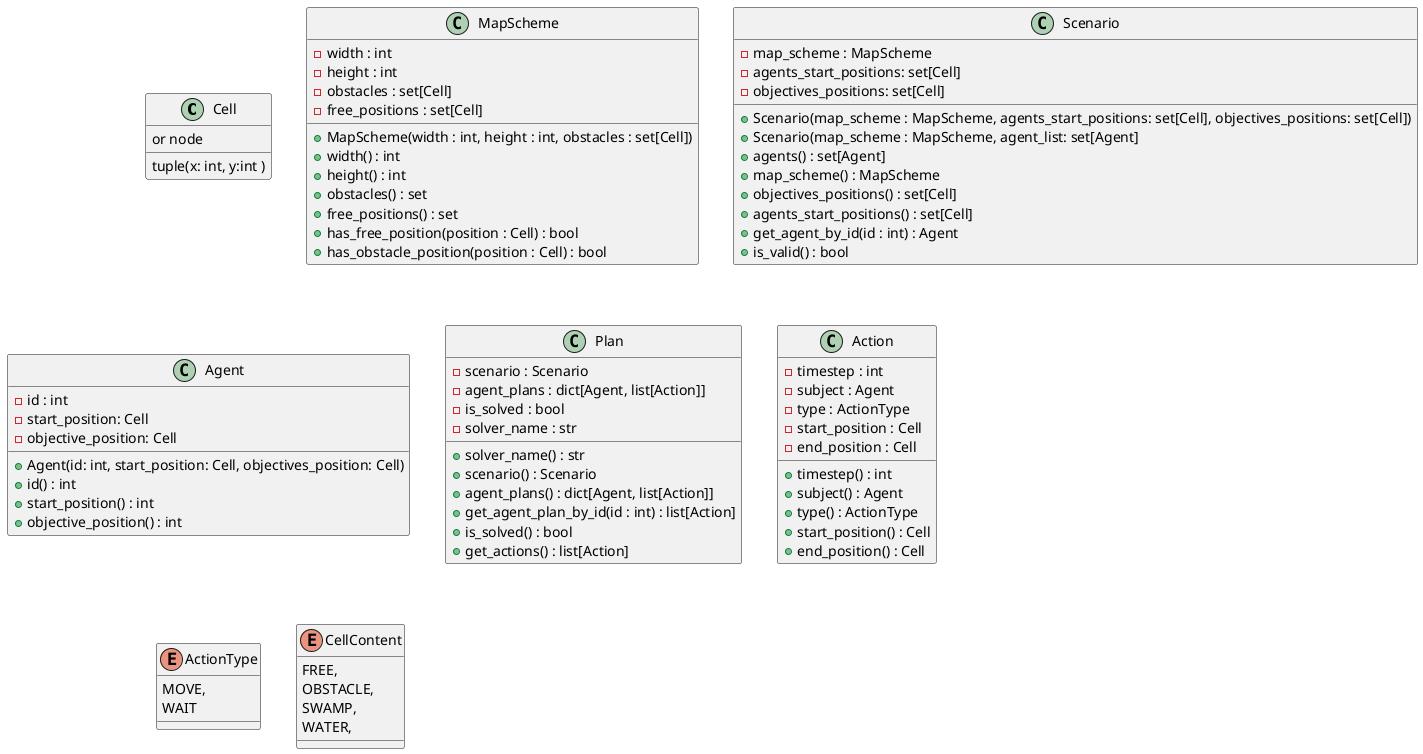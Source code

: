 @startuml

class Cell {
    tuple(x: int, y:int )
    or node
}

class MapScheme {
    - width : int
    - height : int
    - obstacles : set[Cell]
    - free_positions : set[Cell]
    'other sets for water, swamps and other types of content

    + MapScheme(width : int, height : int, obstacles : set[Cell])
    + width() : int
    + height() : int
    + obstacles() : set
    + free_positions() : set
    + has_free_position(position : Cell) : bool
    + has_obstacle_position(position : Cell) : bool
}

class Scenario {
    - map_scheme : MapScheme
    - agents_start_positions: set[Cell]
    - objectives_positions: set[Cell]

    + Scenario(map_scheme : MapScheme, agents_start_positions: set[Cell], objectives_positions: set[Cell])
    + Scenario(map_scheme : MapScheme, agent_list: set[Agent]
    + agents() : set[Agent]
    + map_scheme() : MapScheme
    + objectives_positions() : set[Cell]
    + agents_start_positions() : set[Cell]
    + get_agent_by_id(id : int) : Agent
    + is_valid() : bool
}

class Agent {
    - id : int
    - start_position: Cell
    - objective_position: Cell

    + Agent(id: int, start_position: Cell, objectives_position: Cell)
    + id() : int
    + start_position() : int
    + objective_position() : int
}

class Plan {
    - scenario : Scenario
    - agent_plans : dict[Agent, list[Action]]
    - is_solved : bool
    - solver_name : str
    + solver_name() : str
    + scenario() : Scenario
    + agent_plans() : dict[Agent, list[Action]]
    + get_agent_plan_by_id(id : int) : list[Action]
    + is_solved() : bool
    + get_actions() : list[Action]
}

class Action {
    - timestep : int
    - subject : Agent
    - type : ActionType
    - start_position : Cell
    - end_position : Cell

    + timestep() : int
    + subject() : Agent
    + type() : ActionType
    + start_position() : Cell
    + end_position() : Cell
}

enum ActionType {
    MOVE,
    WAIT
}

' For the future
enum CellContent {
    FREE,
    OBSTACLE,
    SWAMP,
    WATER,
}

@enduml